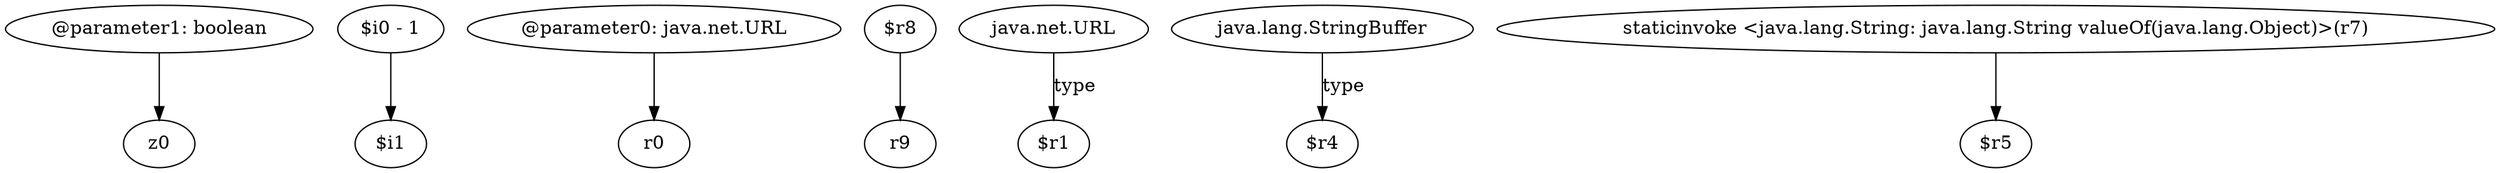 digraph g {
0[label="@parameter1: boolean"]
1[label="z0"]
0->1[label=""]
2[label="$i0 - 1"]
3[label="$i1"]
2->3[label=""]
4[label="@parameter0: java.net.URL"]
5[label="r0"]
4->5[label=""]
6[label="$r8"]
7[label="r9"]
6->7[label=""]
8[label="java.net.URL"]
9[label="$r1"]
8->9[label="type"]
10[label="java.lang.StringBuffer"]
11[label="$r4"]
10->11[label="type"]
12[label="staticinvoke <java.lang.String: java.lang.String valueOf(java.lang.Object)>(r7)"]
13[label="$r5"]
12->13[label=""]
}